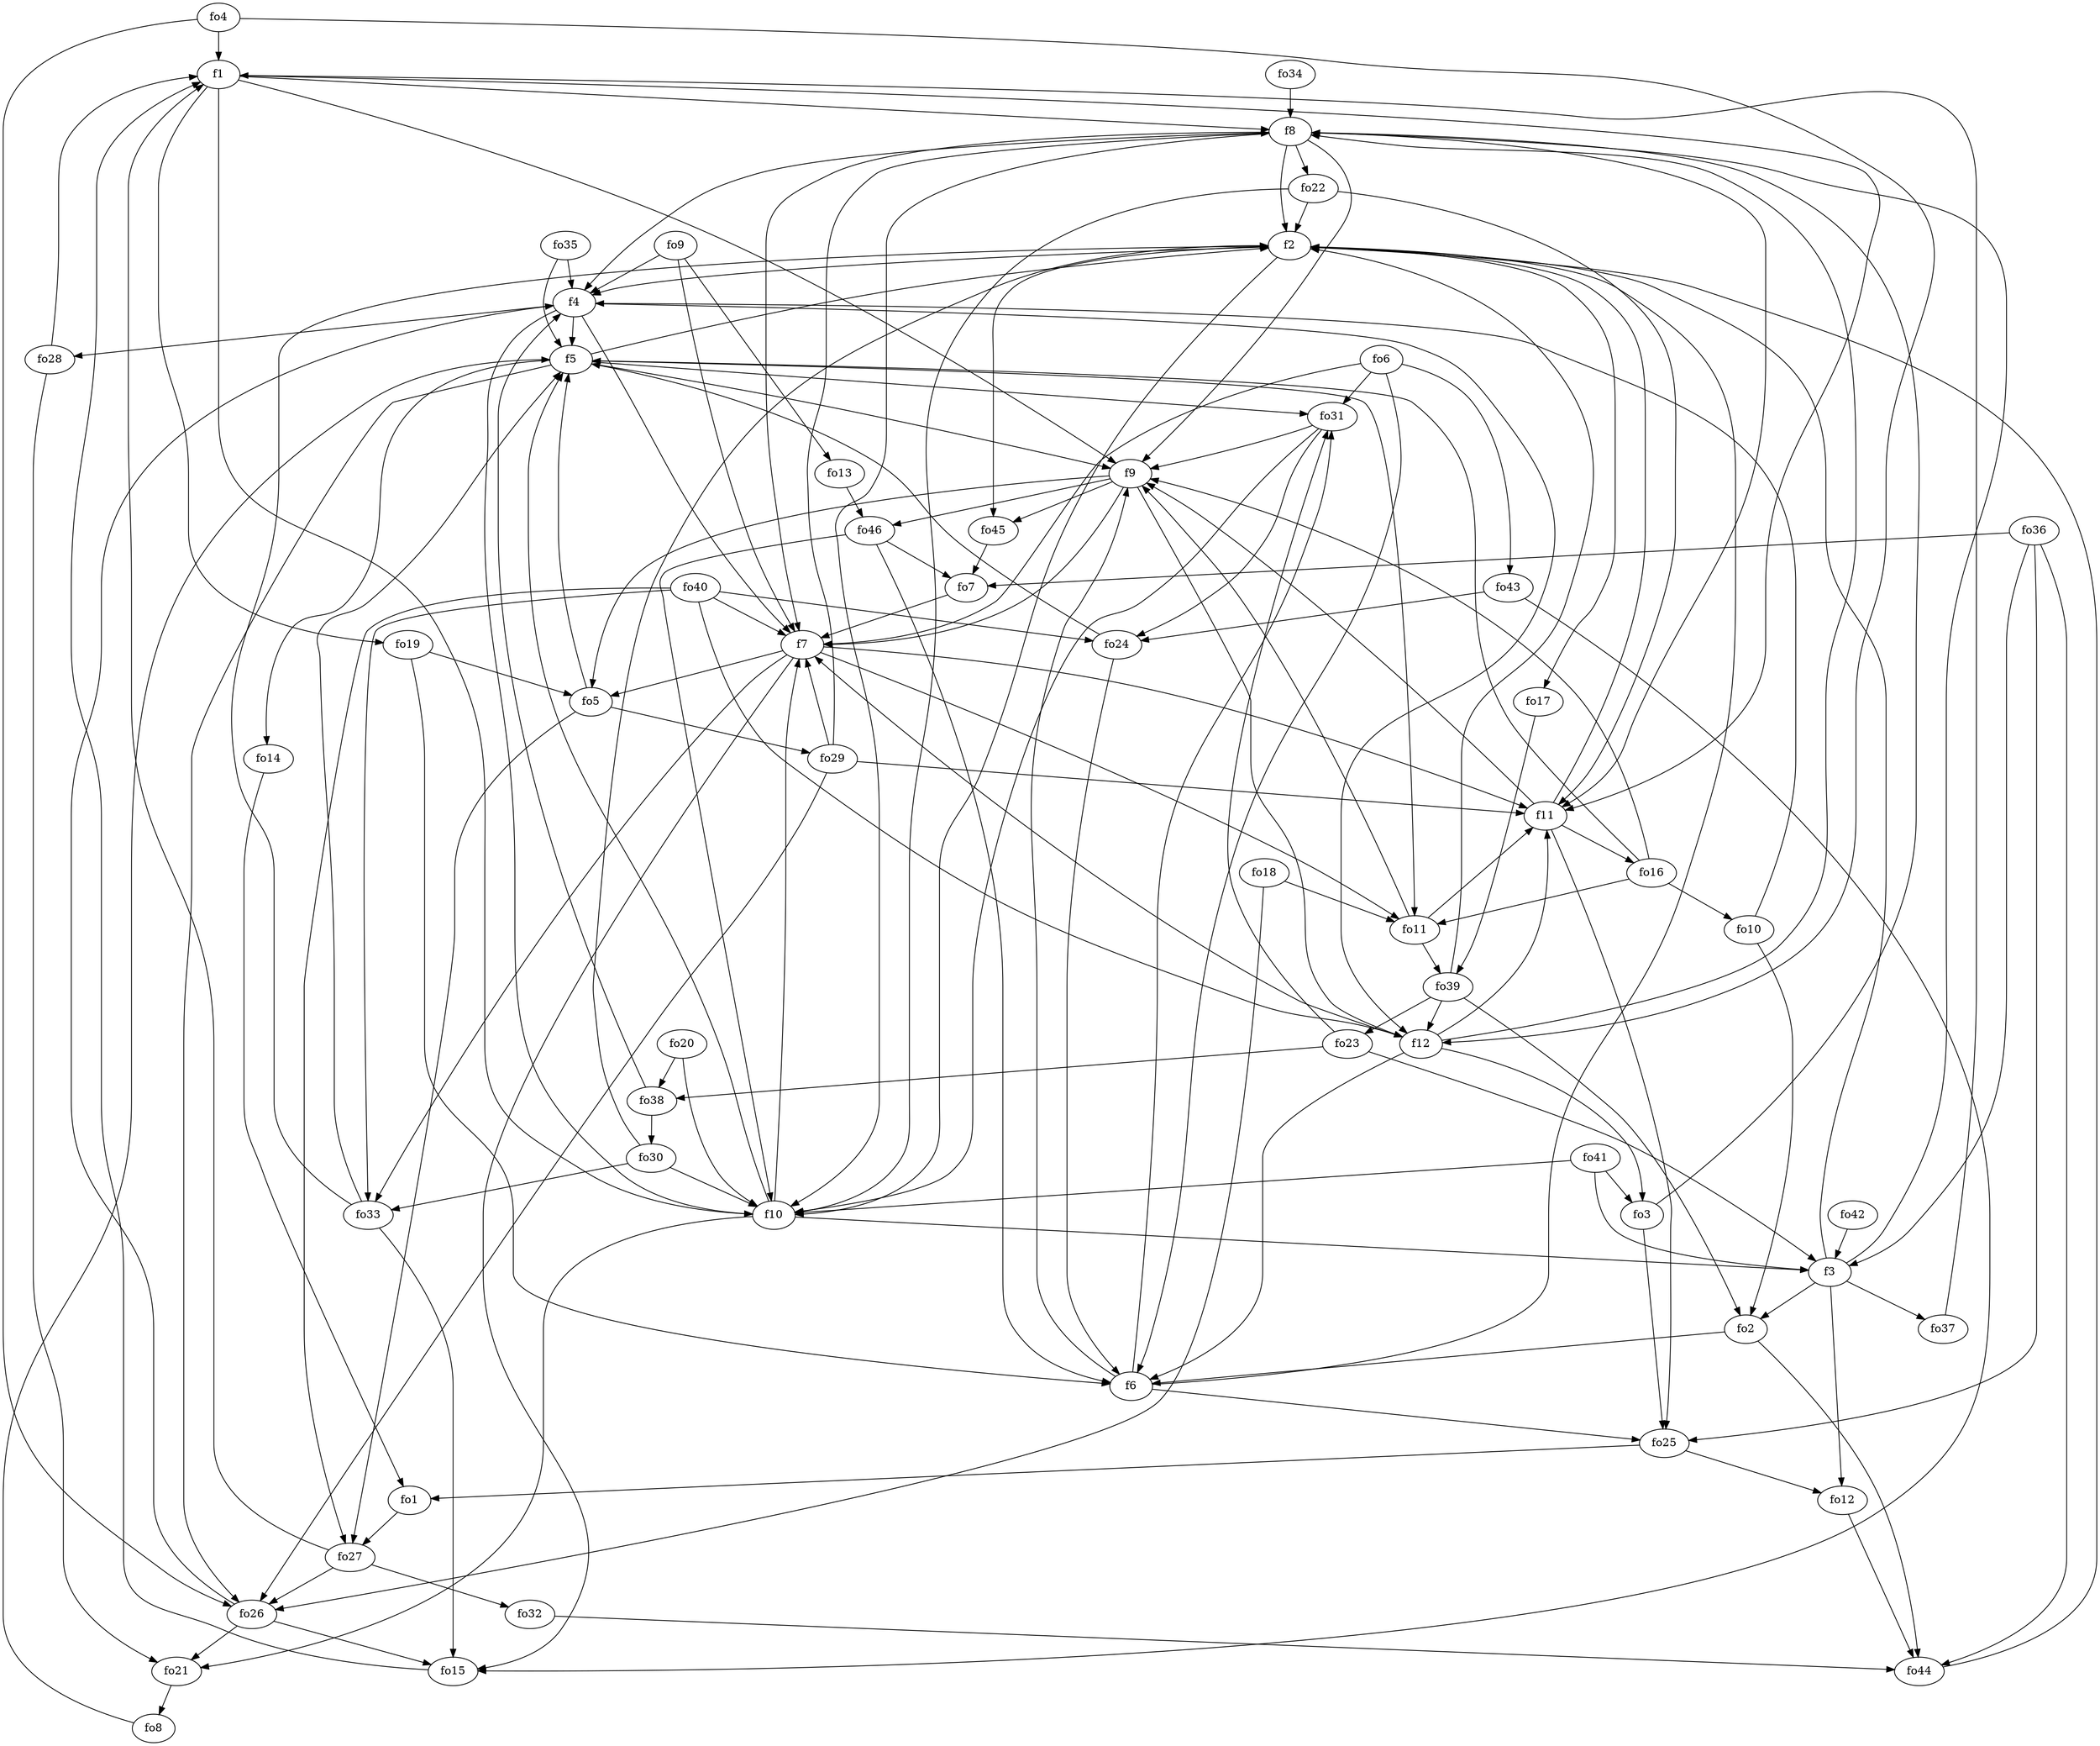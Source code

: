 strict digraph  {
f1;
f2;
f3;
f4;
f5;
f6;
f7;
f8;
f9;
f10;
f11;
f12;
fo1;
fo2;
fo3;
fo4;
fo5;
fo6;
fo7;
fo8;
fo9;
fo10;
fo11;
fo12;
fo13;
fo14;
fo15;
fo16;
fo17;
fo18;
fo19;
fo20;
fo21;
fo22;
fo23;
fo24;
fo25;
fo26;
fo27;
fo28;
fo29;
fo30;
fo31;
fo32;
fo33;
fo34;
fo35;
fo36;
fo37;
fo38;
fo39;
fo40;
fo41;
fo42;
fo43;
fo44;
fo45;
fo46;
f1 -> f10  [weight=2];
f1 -> f11  [weight=2];
f1 -> f9  [weight=2];
f1 -> fo19  [weight=2];
f1 -> f8  [weight=2];
f2 -> fo45  [weight=2];
f2 -> f10  [weight=2];
f2 -> fo17  [weight=2];
f2 -> f4  [weight=2];
f3 -> fo2  [weight=2];
f3 -> f8  [weight=2];
f3 -> fo37  [weight=2];
f3 -> fo12  [weight=2];
f3 -> f2  [weight=2];
f4 -> f7  [weight=2];
f4 -> f5  [weight=2];
f4 -> fo28  [weight=2];
f4 -> f12  [weight=2];
f4 -> f10  [weight=2];
f5 -> fo31  [weight=2];
f5 -> f2  [weight=2];
f5 -> fo11  [weight=2];
f5 -> fo26  [weight=2];
f5 -> f9  [weight=2];
f5 -> fo14  [weight=2];
f6 -> fo25  [weight=2];
f6 -> fo31  [weight=2];
f6 -> f2  [weight=2];
f6 -> f9  [weight=2];
f7 -> fo11  [weight=2];
f7 -> fo33  [weight=2];
f7 -> fo5  [weight=2];
f7 -> fo15  [weight=2];
f7 -> f11  [weight=2];
f8 -> f11  [weight=2];
f8 -> f4  [weight=2];
f8 -> fo22  [weight=2];
f8 -> f9  [weight=2];
f8 -> f2  [weight=2];
f8 -> f7  [weight=2];
f8 -> f10  [weight=2];
f9 -> fo5  [weight=2];
f9 -> f7  [weight=2];
f9 -> fo46  [weight=2];
f9 -> f12  [weight=2];
f9 -> fo45  [weight=2];
f10 -> fo21  [weight=2];
f10 -> f7  [weight=2];
f10 -> f3  [weight=2];
f10 -> f5  [weight=2];
f11 -> f2  [weight=2];
f11 -> f9  [weight=2];
f11 -> fo16  [weight=2];
f11 -> fo25  [weight=2];
f12 -> fo3  [weight=2];
f12 -> f11  [weight=2];
f12 -> f7  [weight=2];
f12 -> f8  [weight=2];
f12 -> f6  [weight=2];
fo1 -> fo27  [weight=2];
fo2 -> fo44  [weight=2];
fo2 -> f6  [weight=2];
fo3 -> fo25  [weight=2];
fo3 -> f8  [weight=2];
fo4 -> fo26  [weight=2];
fo4 -> f12  [weight=2];
fo4 -> f1  [weight=2];
fo5 -> fo29  [weight=2];
fo5 -> f5  [weight=2];
fo5 -> fo27  [weight=2];
fo6 -> fo43  [weight=2];
fo6 -> fo31  [weight=2];
fo6 -> f7  [weight=2];
fo6 -> f6  [weight=2];
fo7 -> f7  [weight=2];
fo8 -> f5  [weight=2];
fo9 -> fo13  [weight=2];
fo9 -> f4  [weight=2];
fo9 -> f7  [weight=2];
fo10 -> f4  [weight=2];
fo10 -> fo2  [weight=2];
fo11 -> fo39  [weight=2];
fo11 -> f9  [weight=2];
fo11 -> f11  [weight=2];
fo12 -> fo44  [weight=2];
fo13 -> fo46  [weight=2];
fo14 -> fo1  [weight=2];
fo15 -> f1  [weight=2];
fo16 -> fo11  [weight=2];
fo16 -> f5  [weight=2];
fo16 -> fo10  [weight=2];
fo16 -> f9  [weight=2];
fo17 -> fo39  [weight=2];
fo18 -> fo11  [weight=2];
fo18 -> fo26  [weight=2];
fo19 -> fo5  [weight=2];
fo19 -> f6  [weight=2];
fo20 -> f10  [weight=2];
fo20 -> fo38  [weight=2];
fo21 -> fo8  [weight=2];
fo22 -> f10  [weight=2];
fo22 -> f2  [weight=2];
fo22 -> f11  [weight=2];
fo23 -> fo31  [weight=2];
fo23 -> f3  [weight=2];
fo23 -> fo38  [weight=2];
fo24 -> f6  [weight=2];
fo24 -> f5  [weight=2];
fo25 -> fo12  [weight=2];
fo25 -> fo1  [weight=2];
fo26 -> fo21  [weight=2];
fo26 -> fo15  [weight=2];
fo26 -> f4  [weight=2];
fo27 -> f1  [weight=2];
fo27 -> fo32  [weight=2];
fo27 -> fo26  [weight=2];
fo28 -> fo21  [weight=2];
fo28 -> f1  [weight=2];
fo29 -> f7  [weight=2];
fo29 -> fo26  [weight=2];
fo29 -> f8  [weight=2];
fo29 -> f11  [weight=2];
fo30 -> f2  [weight=2];
fo30 -> fo33  [weight=2];
fo30 -> f10  [weight=2];
fo31 -> f10  [weight=2];
fo31 -> f9  [weight=2];
fo31 -> fo24  [weight=2];
fo32 -> fo44  [weight=2];
fo33 -> f2  [weight=2];
fo33 -> fo15  [weight=2];
fo33 -> f5  [weight=2];
fo34 -> f8  [weight=2];
fo35 -> f4  [weight=2];
fo35 -> f5  [weight=2];
fo36 -> fo44  [weight=2];
fo36 -> f3  [weight=2];
fo36 -> fo25  [weight=2];
fo36 -> fo7  [weight=2];
fo37 -> f1  [weight=2];
fo38 -> f4  [weight=2];
fo38 -> fo30  [weight=2];
fo39 -> f12  [weight=2];
fo39 -> fo23  [weight=2];
fo39 -> f2  [weight=2];
fo39 -> fo2  [weight=2];
fo40 -> fo24  [weight=2];
fo40 -> fo33  [weight=2];
fo40 -> f7  [weight=2];
fo40 -> f12  [weight=2];
fo40 -> fo27  [weight=2];
fo41 -> f3  [weight=2];
fo41 -> fo3  [weight=2];
fo41 -> f10  [weight=2];
fo42 -> f3  [weight=2];
fo43 -> fo24  [weight=2];
fo43 -> fo15  [weight=2];
fo44 -> f2  [weight=2];
fo45 -> fo7  [weight=2];
fo46 -> f6  [weight=2];
fo46 -> fo7  [weight=2];
fo46 -> f10  [weight=2];
}
